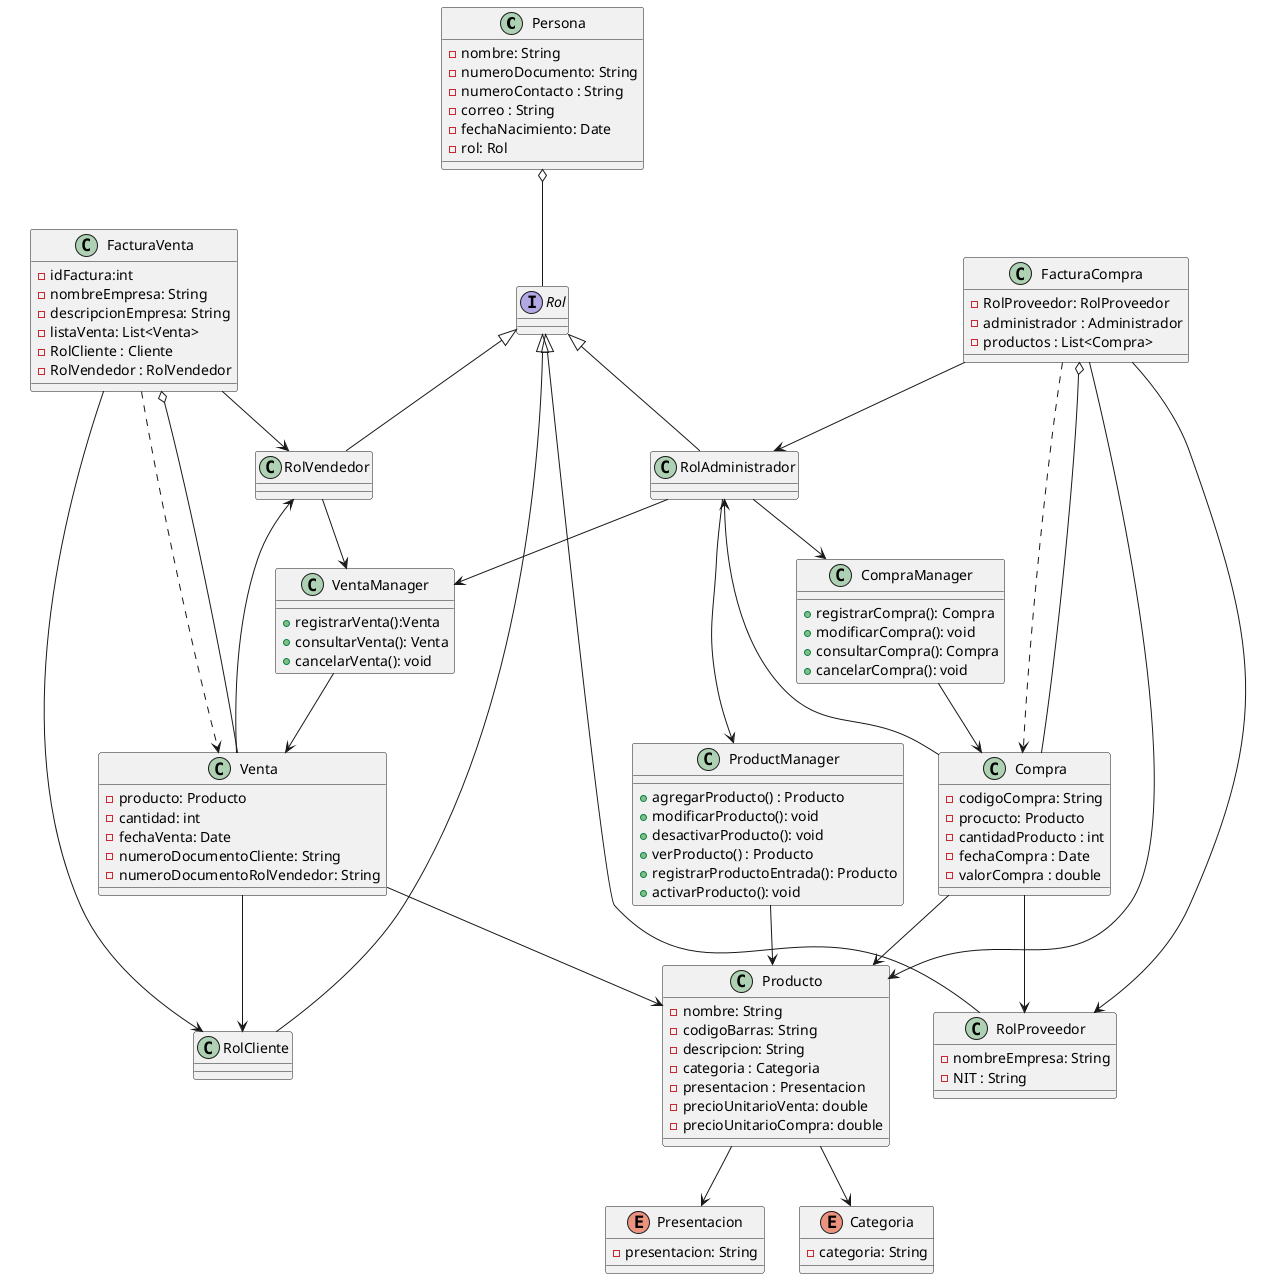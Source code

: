 @startuml
class Persona{
    - nombre: String
    - numeroDocumento: String
    - numeroContacto : String
    - correo : String
    - fechaNacimiento: Date
    - rol: Rol
}
class RolCliente{

}
class RolProveedor{
    - nombreEmpresa: String
    - NIT : String
}
class RolVendedor{

}
interface Rol{

}
class RolAdministrador{

}
enum Presentacion{
    - presentacion: String
}
enum Categoria{
    - categoria: String
}
class Producto{
    - nombre: String
    - codigoBarras: String
    - descripcion: String
    - categoria : Categoria
    - presentacion : Presentacion
    - precioUnitarioVenta: double
    - precioUnitarioCompra: double 
}

class ProductManager{
    + agregarProducto() : Producto
    + modificarProducto(): void
    + desactivarProducto(): void
    + verProducto() : Producto
    + registrarProductoEntrada(): Producto
    + activarProducto(): void
}
class Venta{
    - producto: Producto
    - cantidad: int 
    - fechaVenta: Date 
    - numeroDocumentoCliente: String
    - numeroDocumentoRolVendedor: String 
}
class VentaManager{
    + registrarVenta():Venta
    + consultarVenta(): Venta
    + cancelarVenta(): void
}
class Compra{
    - codigoCompra: String
    - procucto: Producto
    - cantidadProducto : int
    - fechaCompra : Date
    - valorCompra : double
}
class CompraManager{
    + registrarCompra(): Compra
    + modificarCompra(): void
    + consultarCompra(): Compra
    + cancelarCompra(): void

}
class FacturaVenta{
    - idFactura:int
    - nombreEmpresa: String
    - descripcionEmpresa: String
    - listaVenta: List<Venta> 
    - RolCliente : Cliente
    - RolVendedor : RolVendedor

}
class FacturaCompra{
    - RolProveedor: RolProveedor
    - administrador : Administrador
    - productos : List<Compra>
}
Producto --> Categoria
Producto --> Presentacion
Persona o-- Rol
Rol<|-- RolCliente
Rol <|-- RolProveedor
Rol<|-- RolVendedor
Rol <|-- RolAdministrador
VentaManager-->Venta
CompraManager --> Compra
ProductManager --> Producto
RolVendedor --> VentaManager
RolAdministrador --> VentaManager
RolAdministrador --> CompraManager
RolAdministrador --> ProductManager
Venta --> RolVendedor
Venta --> RolCliente
Venta --> Producto
Compra --> Producto
Compra --> RolAdministrador
Compra --> RolProveedor
FacturaVenta --> RolCliente
FacturaVenta --> RolVendedor
FacturaVenta..>Venta
FacturaVenta o-- Venta
FacturaCompra ..> Compra
FacturaCompra --> Producto
FacturaCompra --> RolAdministrador
FacturaCompra --> RolProveedor
FacturaCompra o-- Compra

@enduml
